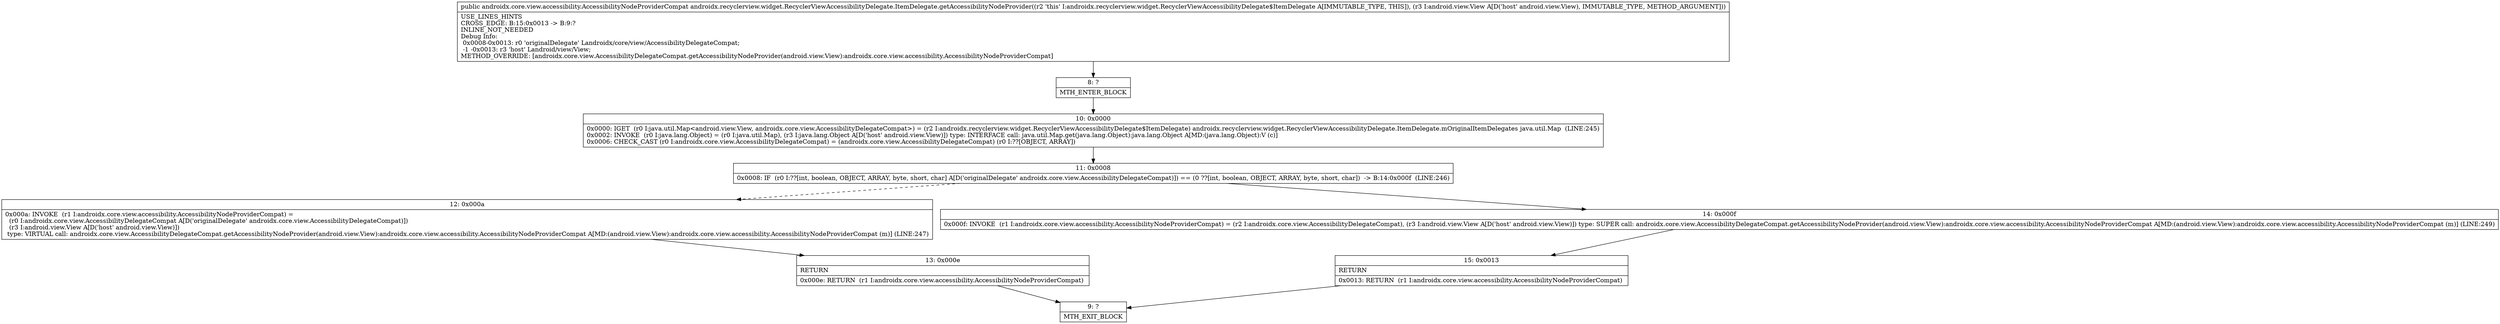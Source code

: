 digraph "CFG forandroidx.recyclerview.widget.RecyclerViewAccessibilityDelegate.ItemDelegate.getAccessibilityNodeProvider(Landroid\/view\/View;)Landroidx\/core\/view\/accessibility\/AccessibilityNodeProviderCompat;" {
Node_8 [shape=record,label="{8\:\ ?|MTH_ENTER_BLOCK\l}"];
Node_10 [shape=record,label="{10\:\ 0x0000|0x0000: IGET  (r0 I:java.util.Map\<android.view.View, androidx.core.view.AccessibilityDelegateCompat\>) = (r2 I:androidx.recyclerview.widget.RecyclerViewAccessibilityDelegate$ItemDelegate) androidx.recyclerview.widget.RecyclerViewAccessibilityDelegate.ItemDelegate.mOriginalItemDelegates java.util.Map  (LINE:245)\l0x0002: INVOKE  (r0 I:java.lang.Object) = (r0 I:java.util.Map), (r3 I:java.lang.Object A[D('host' android.view.View)]) type: INTERFACE call: java.util.Map.get(java.lang.Object):java.lang.Object A[MD:(java.lang.Object):V (c)]\l0x0006: CHECK_CAST (r0 I:androidx.core.view.AccessibilityDelegateCompat) = (androidx.core.view.AccessibilityDelegateCompat) (r0 I:??[OBJECT, ARRAY]) \l}"];
Node_11 [shape=record,label="{11\:\ 0x0008|0x0008: IF  (r0 I:??[int, boolean, OBJECT, ARRAY, byte, short, char] A[D('originalDelegate' androidx.core.view.AccessibilityDelegateCompat)]) == (0 ??[int, boolean, OBJECT, ARRAY, byte, short, char])  \-\> B:14:0x000f  (LINE:246)\l}"];
Node_12 [shape=record,label="{12\:\ 0x000a|0x000a: INVOKE  (r1 I:androidx.core.view.accessibility.AccessibilityNodeProviderCompat) = \l  (r0 I:androidx.core.view.AccessibilityDelegateCompat A[D('originalDelegate' androidx.core.view.AccessibilityDelegateCompat)])\l  (r3 I:android.view.View A[D('host' android.view.View)])\l type: VIRTUAL call: androidx.core.view.AccessibilityDelegateCompat.getAccessibilityNodeProvider(android.view.View):androidx.core.view.accessibility.AccessibilityNodeProviderCompat A[MD:(android.view.View):androidx.core.view.accessibility.AccessibilityNodeProviderCompat (m)] (LINE:247)\l}"];
Node_13 [shape=record,label="{13\:\ 0x000e|RETURN\l|0x000e: RETURN  (r1 I:androidx.core.view.accessibility.AccessibilityNodeProviderCompat) \l}"];
Node_9 [shape=record,label="{9\:\ ?|MTH_EXIT_BLOCK\l}"];
Node_14 [shape=record,label="{14\:\ 0x000f|0x000f: INVOKE  (r1 I:androidx.core.view.accessibility.AccessibilityNodeProviderCompat) = (r2 I:androidx.core.view.AccessibilityDelegateCompat), (r3 I:android.view.View A[D('host' android.view.View)]) type: SUPER call: androidx.core.view.AccessibilityDelegateCompat.getAccessibilityNodeProvider(android.view.View):androidx.core.view.accessibility.AccessibilityNodeProviderCompat A[MD:(android.view.View):androidx.core.view.accessibility.AccessibilityNodeProviderCompat (m)] (LINE:249)\l}"];
Node_15 [shape=record,label="{15\:\ 0x0013|RETURN\l|0x0013: RETURN  (r1 I:androidx.core.view.accessibility.AccessibilityNodeProviderCompat) \l}"];
MethodNode[shape=record,label="{public androidx.core.view.accessibility.AccessibilityNodeProviderCompat androidx.recyclerview.widget.RecyclerViewAccessibilityDelegate.ItemDelegate.getAccessibilityNodeProvider((r2 'this' I:androidx.recyclerview.widget.RecyclerViewAccessibilityDelegate$ItemDelegate A[IMMUTABLE_TYPE, THIS]), (r3 I:android.view.View A[D('host' android.view.View), IMMUTABLE_TYPE, METHOD_ARGUMENT]))  | USE_LINES_HINTS\lCROSS_EDGE: B:15:0x0013 \-\> B:9:?\lINLINE_NOT_NEEDED\lDebug Info:\l  0x0008\-0x0013: r0 'originalDelegate' Landroidx\/core\/view\/AccessibilityDelegateCompat;\l  \-1 \-0x0013: r3 'host' Landroid\/view\/View;\lMETHOD_OVERRIDE: [androidx.core.view.AccessibilityDelegateCompat.getAccessibilityNodeProvider(android.view.View):androidx.core.view.accessibility.AccessibilityNodeProviderCompat]\l}"];
MethodNode -> Node_8;Node_8 -> Node_10;
Node_10 -> Node_11;
Node_11 -> Node_12[style=dashed];
Node_11 -> Node_14;
Node_12 -> Node_13;
Node_13 -> Node_9;
Node_14 -> Node_15;
Node_15 -> Node_9;
}

